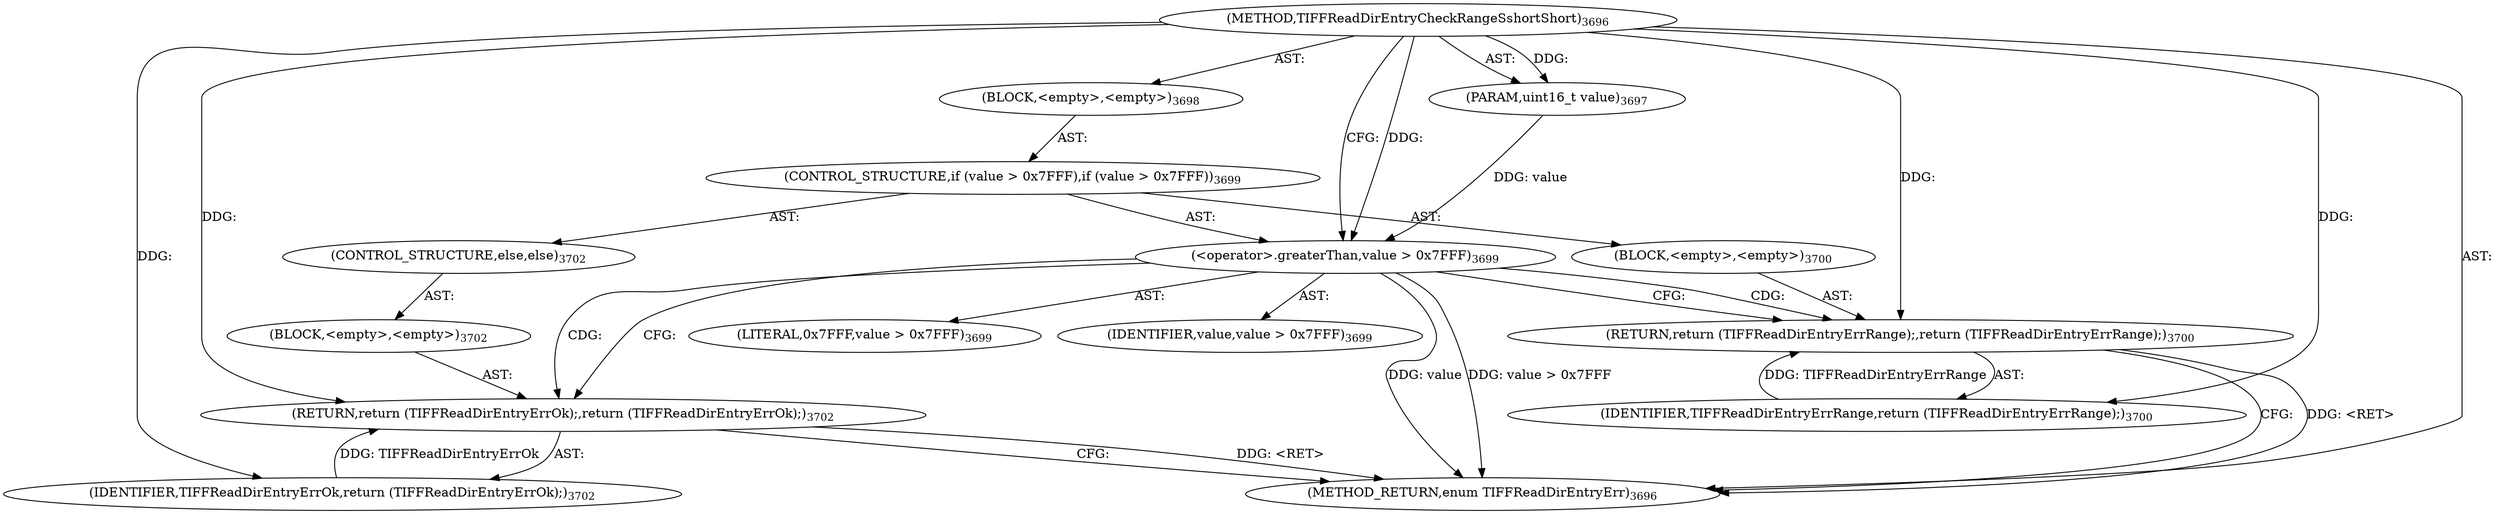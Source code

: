 digraph "TIFFReadDirEntryCheckRangeSshortShort" {  
"87677" [label = <(METHOD,TIFFReadDirEntryCheckRangeSshortShort)<SUB>3696</SUB>> ]
"87678" [label = <(PARAM,uint16_t value)<SUB>3697</SUB>> ]
"87679" [label = <(BLOCK,&lt;empty&gt;,&lt;empty&gt;)<SUB>3698</SUB>> ]
"87680" [label = <(CONTROL_STRUCTURE,if (value &gt; 0x7FFF),if (value &gt; 0x7FFF))<SUB>3699</SUB>> ]
"87681" [label = <(&lt;operator&gt;.greaterThan,value &gt; 0x7FFF)<SUB>3699</SUB>> ]
"87682" [label = <(IDENTIFIER,value,value &gt; 0x7FFF)<SUB>3699</SUB>> ]
"87683" [label = <(LITERAL,0x7FFF,value &gt; 0x7FFF)<SUB>3699</SUB>> ]
"87684" [label = <(BLOCK,&lt;empty&gt;,&lt;empty&gt;)<SUB>3700</SUB>> ]
"87685" [label = <(RETURN,return (TIFFReadDirEntryErrRange);,return (TIFFReadDirEntryErrRange);)<SUB>3700</SUB>> ]
"87686" [label = <(IDENTIFIER,TIFFReadDirEntryErrRange,return (TIFFReadDirEntryErrRange);)<SUB>3700</SUB>> ]
"87687" [label = <(CONTROL_STRUCTURE,else,else)<SUB>3702</SUB>> ]
"87688" [label = <(BLOCK,&lt;empty&gt;,&lt;empty&gt;)<SUB>3702</SUB>> ]
"87689" [label = <(RETURN,return (TIFFReadDirEntryErrOk);,return (TIFFReadDirEntryErrOk);)<SUB>3702</SUB>> ]
"87690" [label = <(IDENTIFIER,TIFFReadDirEntryErrOk,return (TIFFReadDirEntryErrOk);)<SUB>3702</SUB>> ]
"87691" [label = <(METHOD_RETURN,enum TIFFReadDirEntryErr)<SUB>3696</SUB>> ]
  "87677" -> "87678"  [ label = "AST: "] 
  "87677" -> "87679"  [ label = "AST: "] 
  "87677" -> "87691"  [ label = "AST: "] 
  "87679" -> "87680"  [ label = "AST: "] 
  "87680" -> "87681"  [ label = "AST: "] 
  "87680" -> "87684"  [ label = "AST: "] 
  "87680" -> "87687"  [ label = "AST: "] 
  "87681" -> "87682"  [ label = "AST: "] 
  "87681" -> "87683"  [ label = "AST: "] 
  "87684" -> "87685"  [ label = "AST: "] 
  "87685" -> "87686"  [ label = "AST: "] 
  "87687" -> "87688"  [ label = "AST: "] 
  "87688" -> "87689"  [ label = "AST: "] 
  "87689" -> "87690"  [ label = "AST: "] 
  "87681" -> "87685"  [ label = "CFG: "] 
  "87681" -> "87689"  [ label = "CFG: "] 
  "87685" -> "87691"  [ label = "CFG: "] 
  "87689" -> "87691"  [ label = "CFG: "] 
  "87677" -> "87681"  [ label = "CFG: "] 
  "87685" -> "87691"  [ label = "DDG: &lt;RET&gt;"] 
  "87689" -> "87691"  [ label = "DDG: &lt;RET&gt;"] 
  "87681" -> "87691"  [ label = "DDG: value"] 
  "87681" -> "87691"  [ label = "DDG: value &gt; 0x7FFF"] 
  "87677" -> "87678"  [ label = "DDG: "] 
  "87678" -> "87681"  [ label = "DDG: value"] 
  "87677" -> "87681"  [ label = "DDG: "] 
  "87686" -> "87685"  [ label = "DDG: TIFFReadDirEntryErrRange"] 
  "87677" -> "87685"  [ label = "DDG: "] 
  "87677" -> "87686"  [ label = "DDG: "] 
  "87690" -> "87689"  [ label = "DDG: TIFFReadDirEntryErrOk"] 
  "87677" -> "87689"  [ label = "DDG: "] 
  "87677" -> "87690"  [ label = "DDG: "] 
  "87681" -> "87685"  [ label = "CDG: "] 
  "87681" -> "87689"  [ label = "CDG: "] 
}
